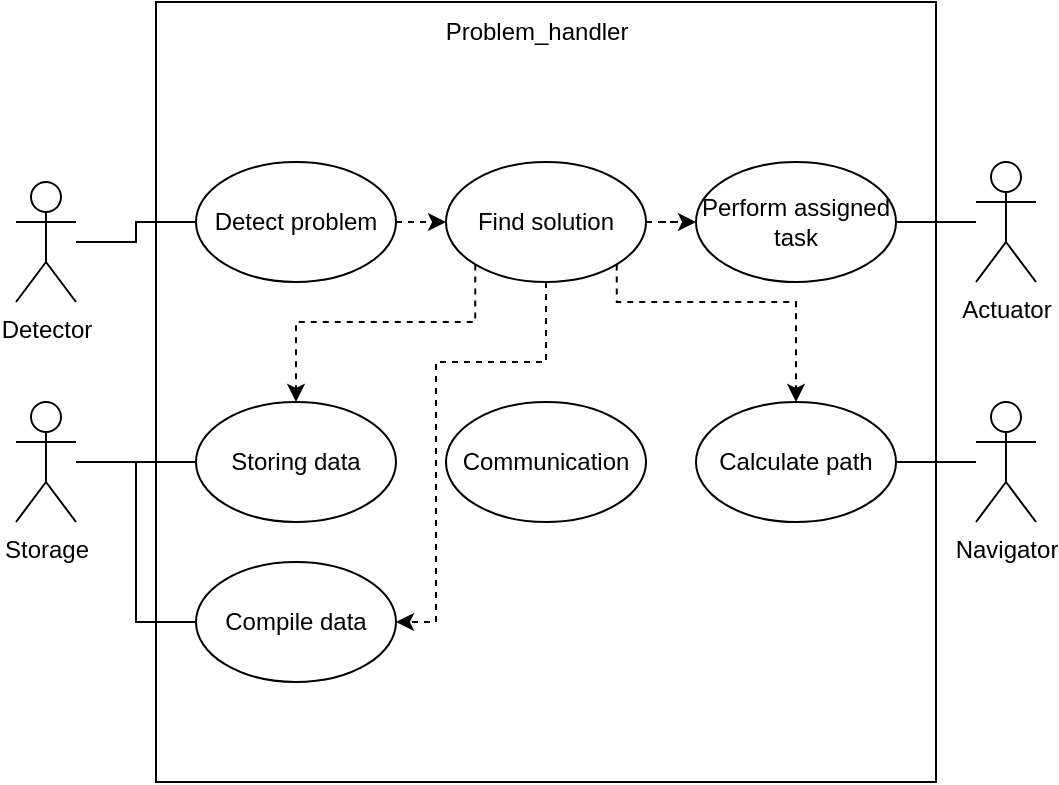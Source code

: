 <mxfile version="20.6.2" type="device"><diagram id="ehi83t3Ki4ufzVa-G8eA" name="Page-1"><mxGraphModel dx="930" dy="542" grid="0" gridSize="10" guides="1" tooltips="1" connect="1" arrows="1" fold="1" page="1" pageScale="1" pageWidth="827" pageHeight="1169" math="0" shadow="0"><root><mxCell id="0"/><mxCell id="1" parent="0"/><mxCell id="rfC-mvytpgU1W9YQZh_E-1" value="" style="whiteSpace=wrap;html=1;aspect=fixed;" parent="1" vertex="1"><mxGeometry x="180" y="120" width="390" height="390" as="geometry"/></mxCell><mxCell id="rfC-mvytpgU1W9YQZh_E-25" style="edgeStyle=orthogonalEdgeStyle;rounded=0;orthogonalLoop=1;jettySize=auto;html=1;entryX=0;entryY=0.5;entryDx=0;entryDy=0;startArrow=none;startFill=0;endArrow=none;endFill=0;" parent="1" source="rfC-mvytpgU1W9YQZh_E-2" target="rfC-mvytpgU1W9YQZh_E-12" edge="1"><mxGeometry relative="1" as="geometry"/></mxCell><mxCell id="rfC-mvytpgU1W9YQZh_E-2" value="Detector" style="shape=umlActor;verticalLabelPosition=bottom;verticalAlign=top;html=1;outlineConnect=0;" parent="1" vertex="1"><mxGeometry x="110" y="210" width="30" height="60" as="geometry"/></mxCell><mxCell id="rfC-mvytpgU1W9YQZh_E-29" style="edgeStyle=orthogonalEdgeStyle;rounded=0;orthogonalLoop=1;jettySize=auto;html=1;entryX=1;entryY=0.5;entryDx=0;entryDy=0;startArrow=none;startFill=0;endArrow=none;endFill=0;" parent="1" source="rfC-mvytpgU1W9YQZh_E-4" target="rfC-mvytpgU1W9YQZh_E-16" edge="1"><mxGeometry relative="1" as="geometry"/></mxCell><mxCell id="rfC-mvytpgU1W9YQZh_E-4" value="Navigator" style="shape=umlActor;verticalLabelPosition=bottom;verticalAlign=top;html=1;outlineConnect=0;" parent="1" vertex="1"><mxGeometry x="590" y="320" width="30" height="60" as="geometry"/></mxCell><mxCell id="rfC-mvytpgU1W9YQZh_E-26" style="edgeStyle=orthogonalEdgeStyle;rounded=0;orthogonalLoop=1;jettySize=auto;html=1;startArrow=none;startFill=0;endArrow=none;endFill=0;" parent="1" source="rfC-mvytpgU1W9YQZh_E-5" target="rfC-mvytpgU1W9YQZh_E-17" edge="1"><mxGeometry relative="1" as="geometry"/></mxCell><mxCell id="rfC-mvytpgU1W9YQZh_E-27" style="edgeStyle=orthogonalEdgeStyle;rounded=0;orthogonalLoop=1;jettySize=auto;html=1;entryX=0;entryY=0.5;entryDx=0;entryDy=0;startArrow=none;startFill=0;endArrow=none;endFill=0;" parent="1" source="rfC-mvytpgU1W9YQZh_E-5" target="rfC-mvytpgU1W9YQZh_E-14" edge="1"><mxGeometry relative="1" as="geometry"/></mxCell><mxCell id="rfC-mvytpgU1W9YQZh_E-5" value="Storage" style="shape=umlActor;verticalLabelPosition=bottom;verticalAlign=top;html=1;outlineConnect=0;" parent="1" vertex="1"><mxGeometry x="110" y="320" width="30" height="60" as="geometry"/></mxCell><mxCell id="rfC-mvytpgU1W9YQZh_E-28" style="edgeStyle=orthogonalEdgeStyle;rounded=0;orthogonalLoop=1;jettySize=auto;html=1;entryX=1;entryY=0.5;entryDx=0;entryDy=0;startArrow=none;startFill=0;endArrow=none;endFill=0;" parent="1" source="rfC-mvytpgU1W9YQZh_E-6" target="rfC-mvytpgU1W9YQZh_E-18" edge="1"><mxGeometry relative="1" as="geometry"/></mxCell><mxCell id="rfC-mvytpgU1W9YQZh_E-6" value="Actuator" style="shape=umlActor;verticalLabelPosition=bottom;verticalAlign=top;html=1;outlineConnect=0;" parent="1" vertex="1"><mxGeometry x="590" y="200" width="30" height="60" as="geometry"/></mxCell><mxCell id="rfC-mvytpgU1W9YQZh_E-24" style="edgeStyle=orthogonalEdgeStyle;rounded=0;orthogonalLoop=1;jettySize=auto;html=1;exitX=1;exitY=0.5;exitDx=0;exitDy=0;entryX=0;entryY=0.5;entryDx=0;entryDy=0;dashed=1;" parent="1" source="rfC-mvytpgU1W9YQZh_E-12" target="rfC-mvytpgU1W9YQZh_E-13" edge="1"><mxGeometry relative="1" as="geometry"/></mxCell><mxCell id="rfC-mvytpgU1W9YQZh_E-12" value="Detect problem" style="ellipse;whiteSpace=wrap;html=1;" parent="1" vertex="1"><mxGeometry x="200" y="200" width="100" height="60" as="geometry"/></mxCell><mxCell id="rfC-mvytpgU1W9YQZh_E-20" style="edgeStyle=orthogonalEdgeStyle;rounded=0;orthogonalLoop=1;jettySize=auto;html=1;exitX=1;exitY=0.5;exitDx=0;exitDy=0;dashed=1;" parent="1" source="rfC-mvytpgU1W9YQZh_E-13" target="rfC-mvytpgU1W9YQZh_E-18" edge="1"><mxGeometry relative="1" as="geometry"/></mxCell><mxCell id="rfC-mvytpgU1W9YQZh_E-21" style="edgeStyle=orthogonalEdgeStyle;rounded=0;orthogonalLoop=1;jettySize=auto;html=1;exitX=1;exitY=1;exitDx=0;exitDy=0;dashed=1;" parent="1" source="rfC-mvytpgU1W9YQZh_E-13" target="rfC-mvytpgU1W9YQZh_E-16" edge="1"><mxGeometry relative="1" as="geometry"><Array as="points"><mxPoint x="410" y="270"/><mxPoint x="500" y="270"/></Array></mxGeometry></mxCell><mxCell id="rfC-mvytpgU1W9YQZh_E-22" style="edgeStyle=orthogonalEdgeStyle;rounded=0;orthogonalLoop=1;jettySize=auto;html=1;exitX=0.5;exitY=1;exitDx=0;exitDy=0;entryX=1;entryY=0.5;entryDx=0;entryDy=0;dashed=1;" parent="1" source="rfC-mvytpgU1W9YQZh_E-13" target="rfC-mvytpgU1W9YQZh_E-14" edge="1"><mxGeometry relative="1" as="geometry"><Array as="points"><mxPoint x="375" y="300"/><mxPoint x="320" y="300"/><mxPoint x="320" y="430"/></Array></mxGeometry></mxCell><mxCell id="rfC-mvytpgU1W9YQZh_E-23" style="edgeStyle=orthogonalEdgeStyle;rounded=0;orthogonalLoop=1;jettySize=auto;html=1;exitX=0;exitY=1;exitDx=0;exitDy=0;dashed=1;" parent="1" source="rfC-mvytpgU1W9YQZh_E-13" target="rfC-mvytpgU1W9YQZh_E-17" edge="1"><mxGeometry relative="1" as="geometry"><Array as="points"><mxPoint x="340" y="280"/><mxPoint x="250" y="280"/></Array></mxGeometry></mxCell><mxCell id="rfC-mvytpgU1W9YQZh_E-13" value="Find solution" style="ellipse;whiteSpace=wrap;html=1;" parent="1" vertex="1"><mxGeometry x="325" y="200" width="100" height="60" as="geometry"/></mxCell><mxCell id="rfC-mvytpgU1W9YQZh_E-14" value="Compile data" style="ellipse;whiteSpace=wrap;html=1;" parent="1" vertex="1"><mxGeometry x="200" y="400" width="100" height="60" as="geometry"/></mxCell><mxCell id="rfC-mvytpgU1W9YQZh_E-15" value="Communication" style="ellipse;whiteSpace=wrap;html=1;" parent="1" vertex="1"><mxGeometry x="325" y="320" width="100" height="60" as="geometry"/></mxCell><mxCell id="rfC-mvytpgU1W9YQZh_E-16" value="Calculate path" style="ellipse;whiteSpace=wrap;html=1;" parent="1" vertex="1"><mxGeometry x="450" y="320" width="100" height="60" as="geometry"/></mxCell><mxCell id="rfC-mvytpgU1W9YQZh_E-17" value="Storing data" style="ellipse;whiteSpace=wrap;html=1;" parent="1" vertex="1"><mxGeometry x="200" y="320" width="100" height="60" as="geometry"/></mxCell><mxCell id="rfC-mvytpgU1W9YQZh_E-18" value="Perform assigned task" style="ellipse;whiteSpace=wrap;html=1;" parent="1" vertex="1"><mxGeometry x="450" y="200" width="100" height="60" as="geometry"/></mxCell><mxCell id="rfC-mvytpgU1W9YQZh_E-19" value="Problem_handler" style="text;html=1;align=center;verticalAlign=middle;resizable=0;points=[];autosize=1;strokeColor=none;fillColor=none;" parent="1" vertex="1"><mxGeometry x="315" y="120" width="110" height="30" as="geometry"/></mxCell></root></mxGraphModel></diagram></mxfile>